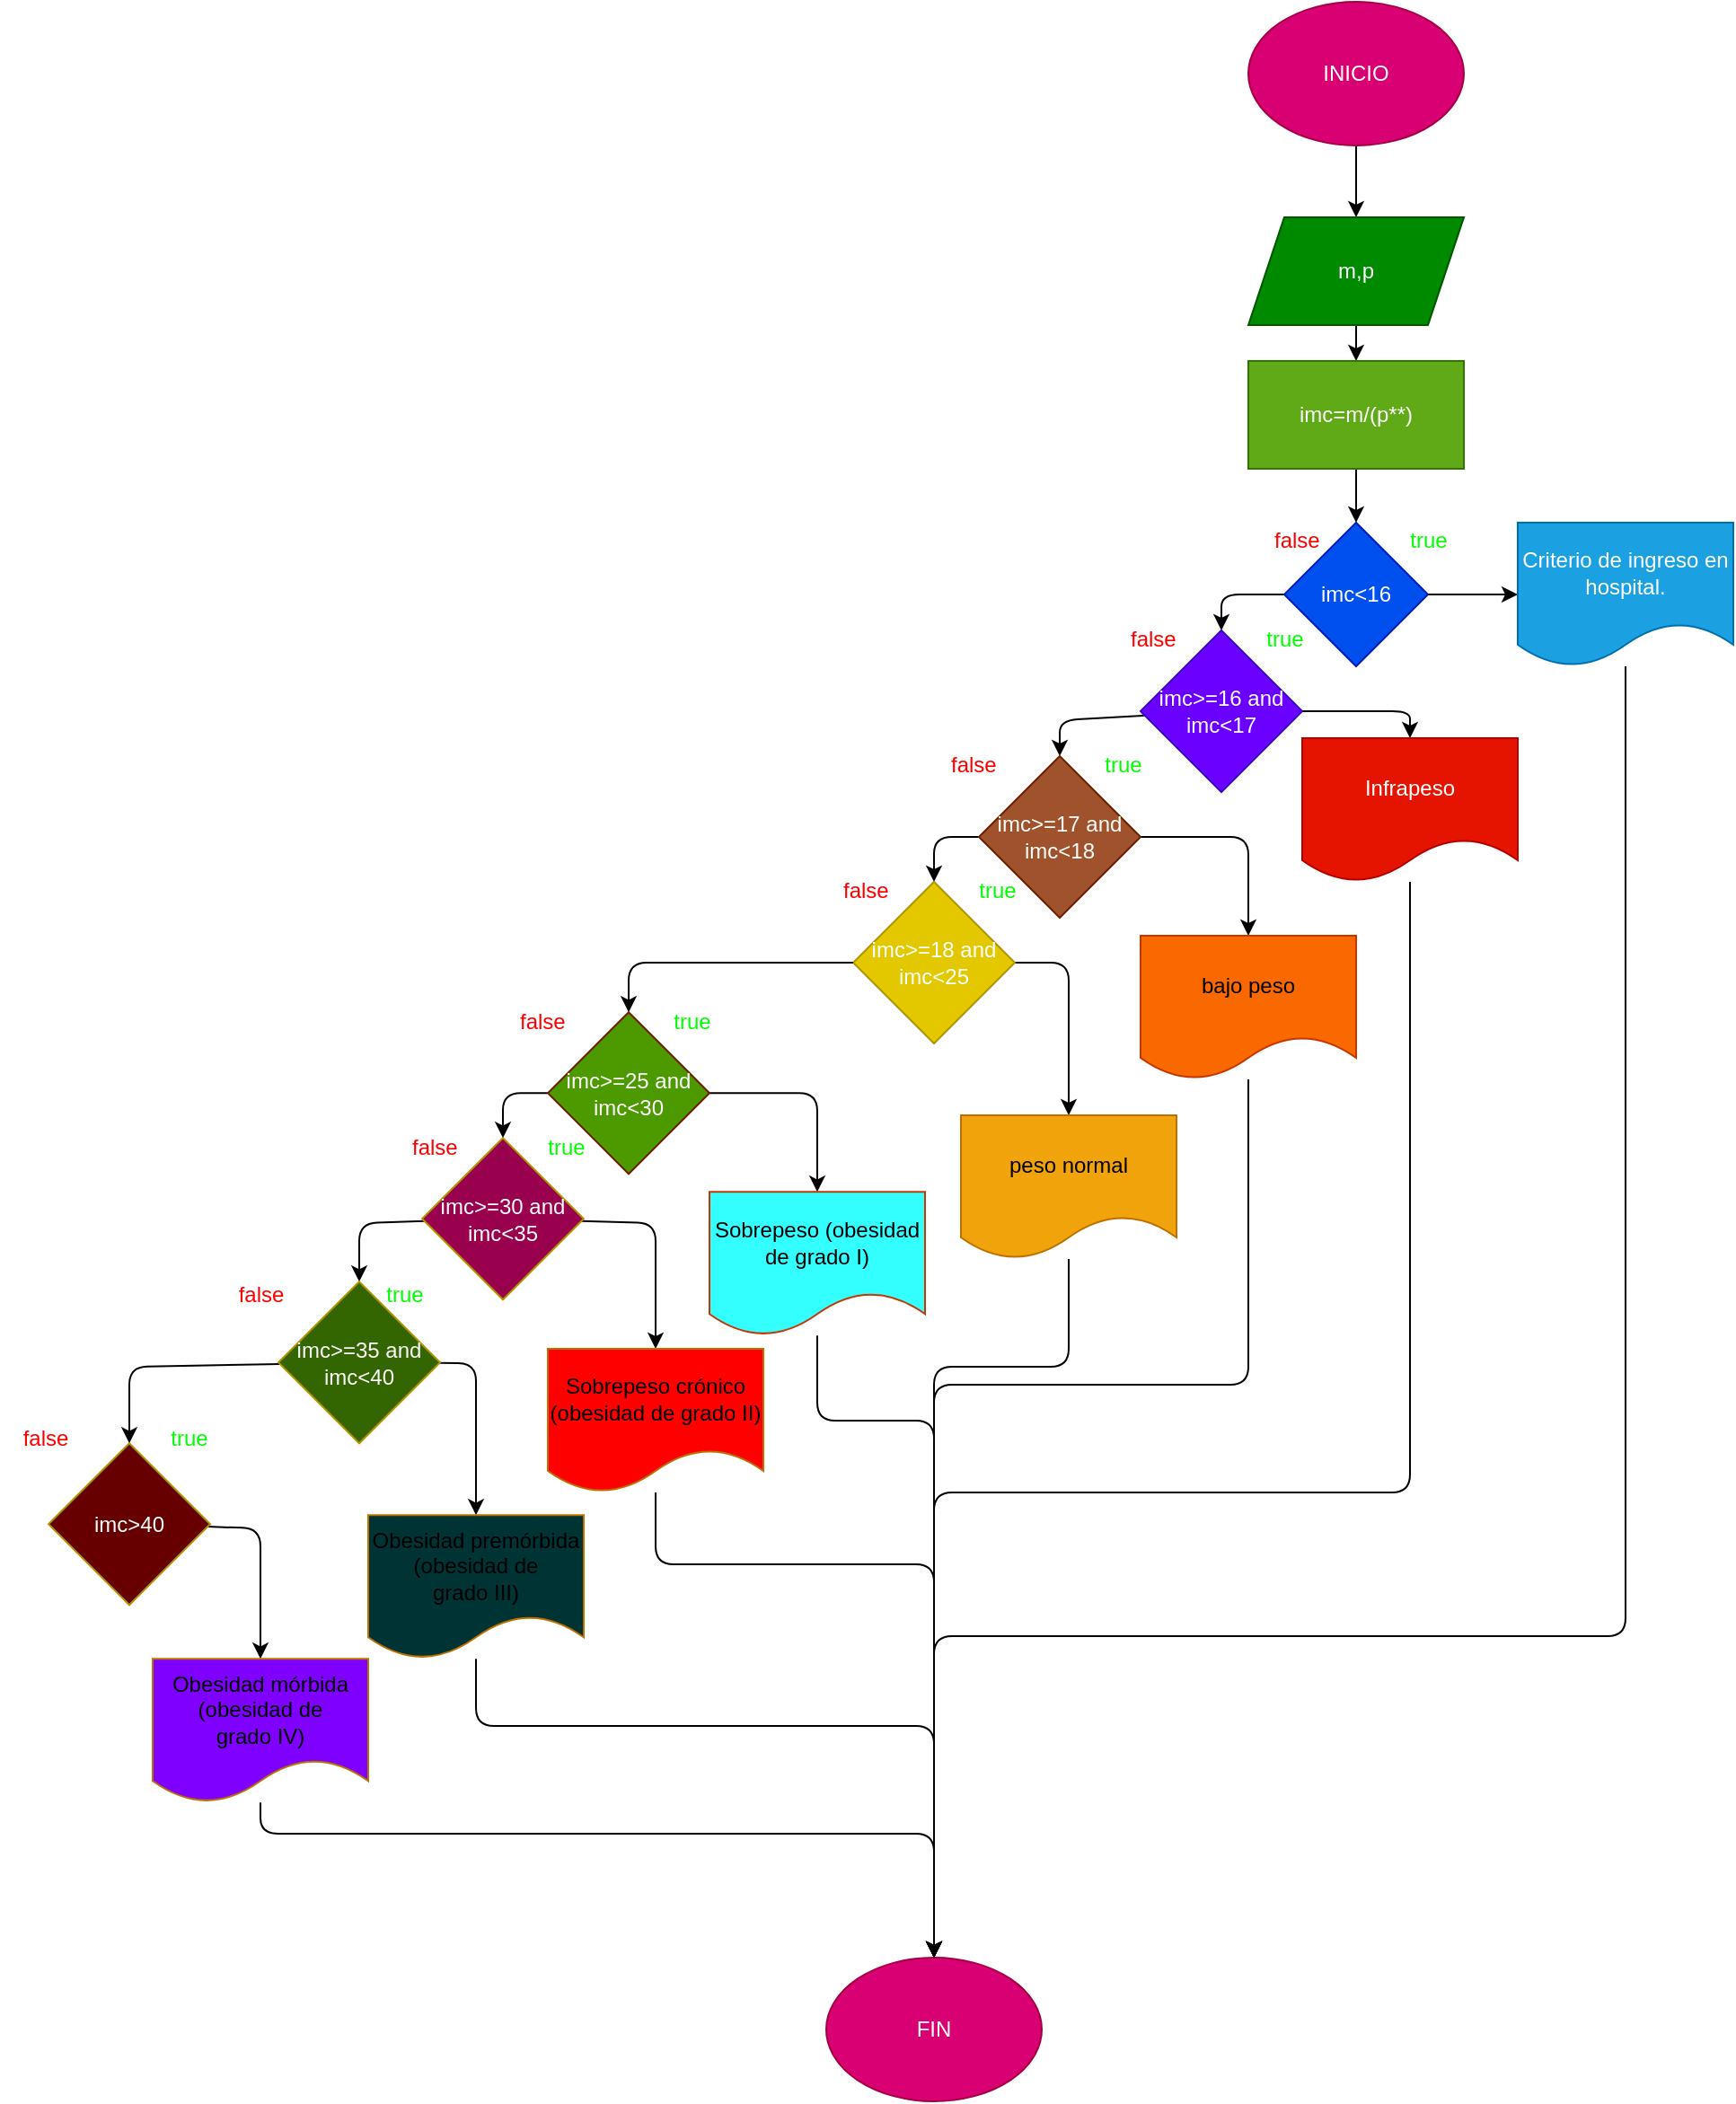 <mxfile>
    <diagram id="hnFL6QaRTtWvXPoQ2jXc" name="Página-1">
        <mxGraphModel dx="1317" dy="518" grid="1" gridSize="10" guides="1" tooltips="1" connect="1" arrows="1" fold="1" page="1" pageScale="1" pageWidth="827" pageHeight="1169" math="0" shadow="0">
            <root>
                <mxCell id="0"/>
                <mxCell id="1" parent="0"/>
                <mxCell id="4" value="" style="edgeStyle=none;html=1;" parent="1" source="2" target="3" edge="1">
                    <mxGeometry relative="1" as="geometry"/>
                </mxCell>
                <mxCell id="2" value="INICIO" style="ellipse;whiteSpace=wrap;html=1;fillColor=#d80073;fontColor=#ffffff;strokeColor=#A50040;" parent="1" vertex="1">
                    <mxGeometry x="210" y="80" width="120" height="80" as="geometry"/>
                </mxCell>
                <mxCell id="6" value="" style="edgeStyle=none;html=1;" parent="1" source="3" target="5" edge="1">
                    <mxGeometry relative="1" as="geometry"/>
                </mxCell>
                <mxCell id="3" value="m,p" style="shape=parallelogram;perimeter=parallelogramPerimeter;whiteSpace=wrap;html=1;fixedSize=1;fillColor=#008a00;fontColor=#ffffff;strokeColor=#005700;" parent="1" vertex="1">
                    <mxGeometry x="210" y="200" width="120" height="60" as="geometry"/>
                </mxCell>
                <mxCell id="8" value="" style="edgeStyle=none;html=1;" parent="1" source="5" target="7" edge="1">
                    <mxGeometry relative="1" as="geometry"/>
                </mxCell>
                <mxCell id="5" value="imc=m/(p**)" style="whiteSpace=wrap;html=1;fillColor=#60a917;fontColor=#ffffff;strokeColor=#2D7600;" parent="1" vertex="1">
                    <mxGeometry x="210" y="280" width="120" height="60" as="geometry"/>
                </mxCell>
                <mxCell id="14" value="" style="edgeStyle=none;html=1;fontColor=#FF0000;" parent="1" source="7" target="13" edge="1">
                    <mxGeometry relative="1" as="geometry">
                        <Array as="points">
                            <mxPoint x="195" y="410"/>
                        </Array>
                    </mxGeometry>
                </mxCell>
                <mxCell id="22" value="" style="edgeStyle=none;html=1;fontColor=#FF0000;" parent="1" source="7" target="21" edge="1">
                    <mxGeometry relative="1" as="geometry"/>
                </mxCell>
                <mxCell id="7" value="imc&amp;lt;16" style="rhombus;whiteSpace=wrap;html=1;fillColor=#0050ef;fontColor=#ffffff;strokeColor=#001DBC;" parent="1" vertex="1">
                    <mxGeometry x="230" y="370" width="80" height="80" as="geometry"/>
                </mxCell>
                <mxCell id="11" value="&lt;font color=&quot;#00ff00&quot;&gt;true&lt;/font&gt;" style="text;html=1;align=center;verticalAlign=middle;resizable=0;points=[];autosize=1;strokeColor=none;fillColor=none;" parent="1" vertex="1">
                    <mxGeometry x="290" y="365" width="40" height="30" as="geometry"/>
                </mxCell>
                <mxCell id="12" value="&amp;nbsp; &amp;nbsp; &lt;font color=&quot;#ff0000&quot;&gt;false&lt;/font&gt;" style="text;html=1;align=center;verticalAlign=middle;resizable=0;points=[];autosize=1;strokeColor=none;fillColor=none;" parent="1" vertex="1">
                    <mxGeometry x="200" y="365" width="60" height="30" as="geometry"/>
                </mxCell>
                <mxCell id="19" value="" style="edgeStyle=none;html=1;fontColor=#FF0000;" parent="1" source="13" edge="1">
                    <mxGeometry relative="1" as="geometry">
                        <mxPoint x="300" y="490" as="targetPoint"/>
                        <Array as="points">
                            <mxPoint x="300" y="475"/>
                        </Array>
                    </mxGeometry>
                </mxCell>
                <mxCell id="27" value="" style="edgeStyle=none;html=1;fontColor=#FF0000;entryX=0.5;entryY=0;entryDx=0;entryDy=0;" parent="1" source="13" target="17" edge="1">
                    <mxGeometry relative="1" as="geometry">
                        <Array as="points">
                            <mxPoint x="105" y="480"/>
                        </Array>
                    </mxGeometry>
                </mxCell>
                <mxCell id="13" value="imc&amp;gt;=16 and imc&amp;lt;17" style="rhombus;whiteSpace=wrap;html=1;fillColor=#6a00ff;fontColor=#ffffff;strokeColor=#3700CC;" parent="1" vertex="1">
                    <mxGeometry x="150" y="430" width="90" height="90" as="geometry"/>
                </mxCell>
                <mxCell id="15" value="&amp;nbsp; &amp;nbsp; &lt;font color=&quot;#ff0000&quot;&gt;false&lt;/font&gt;" style="text;html=1;align=center;verticalAlign=middle;resizable=0;points=[];autosize=1;strokeColor=none;fillColor=none;" parent="1" vertex="1">
                    <mxGeometry x="120" y="420" width="60" height="30" as="geometry"/>
                </mxCell>
                <mxCell id="16" value="&lt;font color=&quot;#00ff00&quot;&gt;true&lt;/font&gt;" style="text;html=1;align=center;verticalAlign=middle;resizable=0;points=[];autosize=1;strokeColor=none;fillColor=none;" parent="1" vertex="1">
                    <mxGeometry x="210" y="420" width="40" height="30" as="geometry"/>
                </mxCell>
                <mxCell id="29" style="edgeStyle=none;html=1;entryX=0.5;entryY=0;entryDx=0;entryDy=0;fontColor=#FF0000;" parent="1" source="17" target="28" edge="1">
                    <mxGeometry relative="1" as="geometry">
                        <Array as="points">
                            <mxPoint x="210" y="545"/>
                        </Array>
                    </mxGeometry>
                </mxCell>
                <mxCell id="33" value="" style="edgeStyle=none;html=1;fontColor=#FF0000;entryX=0.5;entryY=0;entryDx=0;entryDy=0;" parent="1" source="17" target="30" edge="1">
                    <mxGeometry relative="1" as="geometry">
                        <Array as="points">
                            <mxPoint x="35" y="545"/>
                        </Array>
                    </mxGeometry>
                </mxCell>
                <mxCell id="17" value="imc&amp;gt;=17 and imc&amp;lt;18" style="rhombus;whiteSpace=wrap;html=1;fillColor=#a0522d;fontColor=#ffffff;strokeColor=#6D1F00;" parent="1" vertex="1">
                    <mxGeometry x="60" y="500" width="90" height="90" as="geometry"/>
                </mxCell>
                <mxCell id="98" style="edgeStyle=none;html=1;entryX=0.5;entryY=0;entryDx=0;entryDy=0;fontColor=#00FF00;" edge="1" parent="1" source="21" target="37">
                    <mxGeometry relative="1" as="geometry">
                        <Array as="points">
                            <mxPoint x="420" y="510"/>
                            <mxPoint x="420" y="990"/>
                            <mxPoint x="35" y="990"/>
                        </Array>
                    </mxGeometry>
                </mxCell>
                <mxCell id="21" value="Criterio de ingreso en hospital." style="shape=document;whiteSpace=wrap;html=1;boundedLbl=1;fillColor=#1ba1e2;fontColor=#ffffff;strokeColor=#006EAF;" parent="1" vertex="1">
                    <mxGeometry x="360" y="370" width="120" height="80" as="geometry"/>
                </mxCell>
                <mxCell id="97" style="edgeStyle=none;html=1;entryX=0.5;entryY=0;entryDx=0;entryDy=0;fontColor=#00FF00;" edge="1" parent="1" source="23" target="37">
                    <mxGeometry relative="1" as="geometry">
                        <Array as="points">
                            <mxPoint x="300" y="620"/>
                            <mxPoint x="300" y="910"/>
                            <mxPoint x="35" y="910"/>
                        </Array>
                    </mxGeometry>
                </mxCell>
                <mxCell id="23" value="Infrapeso" style="shape=document;whiteSpace=wrap;html=1;boundedLbl=1;fillColor=#e51400;fontColor=#ffffff;strokeColor=#B20000;" parent="1" vertex="1">
                    <mxGeometry x="240" y="490" width="120" height="80" as="geometry"/>
                </mxCell>
                <mxCell id="24" value="&amp;nbsp; &amp;nbsp; &lt;font color=&quot;#ff0000&quot;&gt;false&lt;/font&gt;" style="text;html=1;align=center;verticalAlign=middle;resizable=0;points=[];autosize=1;strokeColor=none;fillColor=none;" parent="1" vertex="1">
                    <mxGeometry x="20" y="490" width="60" height="30" as="geometry"/>
                </mxCell>
                <mxCell id="25" value="&lt;font color=&quot;#00ff00&quot;&gt;true&lt;/font&gt;" style="text;html=1;align=center;verticalAlign=middle;resizable=0;points=[];autosize=1;strokeColor=none;fillColor=none;" parent="1" vertex="1">
                    <mxGeometry x="120" y="490" width="40" height="30" as="geometry"/>
                </mxCell>
                <mxCell id="96" style="edgeStyle=none;html=1;entryX=0.5;entryY=0;entryDx=0;entryDy=0;fontColor=#00FF00;" edge="1" parent="1" source="28" target="37">
                    <mxGeometry relative="1" as="geometry">
                        <Array as="points">
                            <mxPoint x="210" y="750"/>
                            <mxPoint x="210" y="850"/>
                            <mxPoint x="35" y="850"/>
                        </Array>
                    </mxGeometry>
                </mxCell>
                <mxCell id="28" value="bajo peso" style="shape=document;whiteSpace=wrap;html=1;boundedLbl=1;fillColor=#fa6800;fontColor=#000000;strokeColor=#C73500;" parent="1" vertex="1">
                    <mxGeometry x="150" y="600" width="120" height="80" as="geometry"/>
                </mxCell>
                <mxCell id="35" style="edgeStyle=none;html=1;entryX=0.5;entryY=0;entryDx=0;entryDy=0;fontColor=#FF0000;" parent="1" source="30" target="34" edge="1">
                    <mxGeometry relative="1" as="geometry">
                        <Array as="points">
                            <mxPoint x="110" y="615"/>
                        </Array>
                    </mxGeometry>
                </mxCell>
                <mxCell id="30" value="&lt;span style=&quot;color: rgb(255, 255, 255);&quot;&gt;imc&amp;gt;=18 and imc&amp;lt;25&lt;/span&gt;" style="rhombus;whiteSpace=wrap;html=1;fillColor=#e3c800;fontColor=#000000;strokeColor=#B09500;" parent="1" vertex="1">
                    <mxGeometry x="-10" y="570" width="90" height="90" as="geometry"/>
                </mxCell>
                <mxCell id="31" value="&amp;nbsp; &amp;nbsp; &lt;font color=&quot;#ff0000&quot;&gt;false&lt;/font&gt;" style="text;html=1;align=center;verticalAlign=middle;resizable=0;points=[];autosize=1;strokeColor=none;fillColor=none;" parent="1" vertex="1">
                    <mxGeometry x="-40" y="560" width="60" height="30" as="geometry"/>
                </mxCell>
                <mxCell id="32" value="&lt;font color=&quot;#00ff00&quot;&gt;true&lt;/font&gt;" style="text;html=1;align=center;verticalAlign=middle;resizable=0;points=[];autosize=1;strokeColor=none;fillColor=none;" parent="1" vertex="1">
                    <mxGeometry x="50" y="560" width="40" height="30" as="geometry"/>
                </mxCell>
                <mxCell id="95" style="edgeStyle=none;html=1;entryX=0.5;entryY=0;entryDx=0;entryDy=0;fontColor=#00FF00;" edge="1" parent="1" source="34" target="37">
                    <mxGeometry relative="1" as="geometry">
                        <Array as="points">
                            <mxPoint x="110" y="840"/>
                            <mxPoint x="35" y="840"/>
                        </Array>
                    </mxGeometry>
                </mxCell>
                <mxCell id="34" value="peso normal" style="shape=document;whiteSpace=wrap;html=1;boundedLbl=1;fillColor=#f0a30a;fontColor=#000000;strokeColor=#BD7000;" parent="1" vertex="1">
                    <mxGeometry x="50" y="700" width="120" height="80" as="geometry"/>
                </mxCell>
                <mxCell id="37" value="FIN" style="ellipse;whiteSpace=wrap;html=1;strokeColor=#A50040;fontColor=#ffffff;fillColor=#d80073;" parent="1" vertex="1">
                    <mxGeometry x="-25" y="1169" width="120" height="80" as="geometry"/>
                </mxCell>
                <mxCell id="46" value="" style="edgeStyle=none;html=1;fontColor=#FF0000;entryX=0.5;entryY=0;entryDx=0;entryDy=0;exitX=0;exitY=0.5;exitDx=0;exitDy=0;" edge="1" parent="1" source="30" target="52">
                    <mxGeometry relative="1" as="geometry">
                        <Array as="points">
                            <mxPoint x="-135" y="615"/>
                        </Array>
                        <mxPoint x="-87.632" y="619.998" as="sourcePoint"/>
                    </mxGeometry>
                </mxCell>
                <mxCell id="50" style="edgeStyle=none;html=1;entryX=0.5;entryY=0;entryDx=0;entryDy=0;fontColor=#FF0000;" edge="1" parent="1" source="52" target="55">
                    <mxGeometry relative="1" as="geometry">
                        <Array as="points">
                            <mxPoint x="-30" y="687.63"/>
                        </Array>
                    </mxGeometry>
                </mxCell>
                <mxCell id="51" value="" style="edgeStyle=none;html=1;fontColor=#FF0000;entryX=0.5;entryY=0;entryDx=0;entryDy=0;" edge="1" parent="1" source="52" target="57">
                    <mxGeometry relative="1" as="geometry">
                        <Array as="points">
                            <mxPoint x="-205" y="687.63"/>
                        </Array>
                    </mxGeometry>
                </mxCell>
                <mxCell id="52" value="imc&amp;gt;=25 and imc&amp;lt;30" style="rhombus;whiteSpace=wrap;html=1;fillColor=#4D9900;fontColor=#ffffff;strokeColor=#6D1F00;" vertex="1" parent="1">
                    <mxGeometry x="-180" y="642.63" width="90" height="90" as="geometry"/>
                </mxCell>
                <mxCell id="53" value="&amp;nbsp; &amp;nbsp; &lt;font color=&quot;#ff0000&quot;&gt;false&lt;/font&gt;" style="text;html=1;align=center;verticalAlign=middle;resizable=0;points=[];autosize=1;strokeColor=none;fillColor=none;" vertex="1" parent="1">
                    <mxGeometry x="-220" y="632.63" width="60" height="30" as="geometry"/>
                </mxCell>
                <mxCell id="54" value="&lt;font color=&quot;#00ff00&quot;&gt;true&lt;/font&gt;" style="text;html=1;align=center;verticalAlign=middle;resizable=0;points=[];autosize=1;strokeColor=none;fillColor=none;" vertex="1" parent="1">
                    <mxGeometry x="-120" y="632.63" width="40" height="30" as="geometry"/>
                </mxCell>
                <mxCell id="89" style="edgeStyle=none;html=1;entryX=0.5;entryY=0;entryDx=0;entryDy=0;fontColor=#00FF00;" edge="1" parent="1" source="55" target="37">
                    <mxGeometry relative="1" as="geometry">
                        <Array as="points">
                            <mxPoint x="-30" y="870"/>
                            <mxPoint x="35" y="870"/>
                        </Array>
                    </mxGeometry>
                </mxCell>
                <mxCell id="55" value="Sobrepeso (obesidad de grado I)" style="shape=document;whiteSpace=wrap;html=1;boundedLbl=1;fillColor=#33FFFF;fontColor=#000000;strokeColor=#C73500;" vertex="1" parent="1">
                    <mxGeometry x="-90" y="742.63" width="120" height="80" as="geometry"/>
                </mxCell>
                <mxCell id="56" style="edgeStyle=none;html=1;entryX=0.5;entryY=0;entryDx=0;entryDy=0;fontColor=#FF0000;" edge="1" parent="1" source="57" target="60">
                    <mxGeometry relative="1" as="geometry">
                        <Array as="points">
                            <mxPoint x="-120" y="760"/>
                        </Array>
                    </mxGeometry>
                </mxCell>
                <mxCell id="78" style="edgeStyle=none;html=1;entryX=0.5;entryY=0;entryDx=0;entryDy=0;" edge="1" parent="1" source="57" target="61">
                    <mxGeometry relative="1" as="geometry">
                        <Array as="points">
                            <mxPoint x="-285" y="760"/>
                        </Array>
                    </mxGeometry>
                </mxCell>
                <mxCell id="57" value="&lt;span style=&quot;color: rgb(255, 255, 255);&quot;&gt;imc&amp;gt;=30 and imc&amp;lt;35&lt;/span&gt;" style="rhombus;whiteSpace=wrap;html=1;fillColor=#99004D;fontColor=#000000;strokeColor=#B09500;" vertex="1" parent="1">
                    <mxGeometry x="-250" y="712.63" width="90" height="90" as="geometry"/>
                </mxCell>
                <mxCell id="58" value="&amp;nbsp; &amp;nbsp; &lt;font color=&quot;#ff0000&quot;&gt;false&lt;/font&gt;" style="text;html=1;align=center;verticalAlign=middle;resizable=0;points=[];autosize=1;strokeColor=none;fillColor=none;" vertex="1" parent="1">
                    <mxGeometry x="-280" y="702.63" width="60" height="30" as="geometry"/>
                </mxCell>
                <mxCell id="59" value="&lt;font color=&quot;#00ff00&quot;&gt;true&lt;/font&gt;" style="text;html=1;align=center;verticalAlign=middle;resizable=0;points=[];autosize=1;strokeColor=none;fillColor=none;" vertex="1" parent="1">
                    <mxGeometry x="-190" y="702.63" width="40" height="30" as="geometry"/>
                </mxCell>
                <mxCell id="88" style="edgeStyle=none;html=1;entryX=0.5;entryY=0;entryDx=0;entryDy=0;fontColor=#00FF00;" edge="1" parent="1" source="60" target="37">
                    <mxGeometry relative="1" as="geometry">
                        <Array as="points">
                            <mxPoint x="-120" y="950"/>
                            <mxPoint x="35" y="950"/>
                        </Array>
                    </mxGeometry>
                </mxCell>
                <mxCell id="60" value="Sobrepeso crónico (obesidad de grado II)" style="shape=document;whiteSpace=wrap;html=1;boundedLbl=1;fillColor=#FF0000;fontColor=#000000;strokeColor=#BD7000;" vertex="1" parent="1">
                    <mxGeometry x="-180" y="830" width="120" height="80" as="geometry"/>
                </mxCell>
                <mxCell id="77" style="edgeStyle=none;html=1;entryX=0.5;entryY=0;entryDx=0;entryDy=0;" edge="1" parent="1" source="61" target="76">
                    <mxGeometry relative="1" as="geometry">
                        <Array as="points">
                            <mxPoint x="-220" y="838"/>
                        </Array>
                    </mxGeometry>
                </mxCell>
                <mxCell id="80" style="edgeStyle=none;html=1;entryX=0.5;entryY=0;entryDx=0;entryDy=0;" edge="1" parent="1" source="61" target="73">
                    <mxGeometry relative="1" as="geometry">
                        <Array as="points">
                            <mxPoint x="-413" y="840"/>
                        </Array>
                    </mxGeometry>
                </mxCell>
                <mxCell id="61" value="&lt;span style=&quot;color: rgb(255, 255, 255);&quot;&gt;imc&amp;gt;=35 and imc&amp;lt;40&lt;/span&gt;" style="rhombus;whiteSpace=wrap;html=1;fillColor=#336600;fontColor=#000000;strokeColor=#B09500;" vertex="1" parent="1">
                    <mxGeometry x="-330" y="792.63" width="90" height="90" as="geometry"/>
                </mxCell>
                <mxCell id="75" style="edgeStyle=none;html=1;entryX=0.5;entryY=0;entryDx=0;entryDy=0;" edge="1" parent="1" source="73" target="74">
                    <mxGeometry relative="1" as="geometry">
                        <Array as="points">
                            <mxPoint x="-340" y="930"/>
                        </Array>
                    </mxGeometry>
                </mxCell>
                <mxCell id="73" value="&lt;span style=&quot;color: rgb(255, 255, 255);&quot;&gt;imc&amp;gt;40&lt;/span&gt;" style="rhombus;whiteSpace=wrap;html=1;fillColor=#660000;fontColor=#000000;strokeColor=#B09500;" vertex="1" parent="1">
                    <mxGeometry x="-458" y="882.63" width="90" height="90" as="geometry"/>
                </mxCell>
                <mxCell id="86" style="edgeStyle=none;html=1;entryX=0.5;entryY=0;entryDx=0;entryDy=0;fontColor=#00FF00;" edge="1" parent="1" source="74" target="37">
                    <mxGeometry relative="1" as="geometry">
                        <Array as="points">
                            <mxPoint x="-340" y="1100"/>
                            <mxPoint x="35" y="1100"/>
                        </Array>
                    </mxGeometry>
                </mxCell>
                <mxCell id="74" value="&lt;div&gt;Obesidad mórbida (obesidad de grado&amp;nbsp;&lt;span style=&quot;background-color: initial;&quot;&gt;IV)&lt;/span&gt;&lt;/div&gt;" style="shape=document;whiteSpace=wrap;html=1;boundedLbl=1;fillColor=#7F00FF;fontColor=#000000;strokeColor=#BD7000;" vertex="1" parent="1">
                    <mxGeometry x="-400" y="1002.63" width="120" height="80" as="geometry"/>
                </mxCell>
                <mxCell id="87" style="edgeStyle=none;html=1;entryX=0.5;entryY=0;entryDx=0;entryDy=0;fontColor=#00FF00;" edge="1" parent="1" source="76" target="37">
                    <mxGeometry relative="1" as="geometry">
                        <Array as="points">
                            <mxPoint x="-220" y="1040"/>
                            <mxPoint x="35" y="1040"/>
                        </Array>
                    </mxGeometry>
                </mxCell>
                <mxCell id="76" value="&lt;div&gt;Obesidad premórbida (obesidad de grado&amp;nbsp;&lt;span style=&quot;background-color: initial;&quot;&gt;III)&lt;/span&gt;&lt;/div&gt;" style="shape=document;whiteSpace=wrap;html=1;boundedLbl=1;fillColor=#003333;fontColor=#000000;strokeColor=#BD7000;" vertex="1" parent="1">
                    <mxGeometry x="-280" y="922.63" width="120" height="80" as="geometry"/>
                </mxCell>
                <mxCell id="81" value="&lt;font color=&quot;#00ff00&quot;&gt;true&lt;/font&gt;" style="text;html=1;align=center;verticalAlign=middle;resizable=0;points=[];autosize=1;strokeColor=none;fillColor=none;" vertex="1" parent="1">
                    <mxGeometry x="-280" y="785" width="40" height="30" as="geometry"/>
                </mxCell>
                <mxCell id="82" value="&lt;font color=&quot;#ff0000&quot;&gt;false&lt;/font&gt;" style="text;html=1;align=center;verticalAlign=middle;resizable=0;points=[];autosize=1;strokeColor=none;fillColor=none;fontColor=#00FF00;" vertex="1" parent="1">
                    <mxGeometry x="-365" y="785" width="50" height="30" as="geometry"/>
                </mxCell>
                <mxCell id="83" value="false" style="text;html=1;align=center;verticalAlign=middle;resizable=0;points=[];autosize=1;strokeColor=none;fillColor=none;fontColor=#FF0000;" vertex="1" parent="1">
                    <mxGeometry x="-485" y="865" width="50" height="30" as="geometry"/>
                </mxCell>
                <mxCell id="84" value="&lt;font color=&quot;#00ff00&quot;&gt;true&lt;/font&gt;" style="text;html=1;align=center;verticalAlign=middle;resizable=0;points=[];autosize=1;strokeColor=none;fillColor=none;fontColor=#FF0000;" vertex="1" parent="1">
                    <mxGeometry x="-400" y="865" width="40" height="30" as="geometry"/>
                </mxCell>
            </root>
        </mxGraphModel>
    </diagram>
</mxfile>